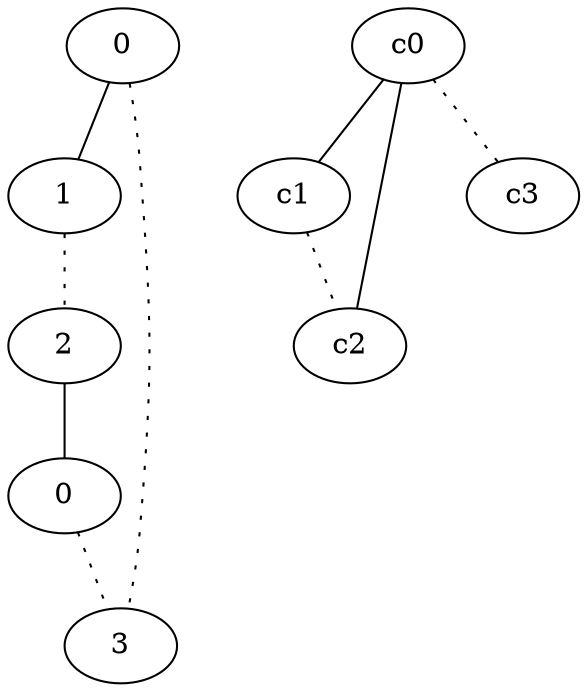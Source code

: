 graph {
a0[label=0];
a1[label=1];
a2[label=2];
a3[label=0];
a4[label=3];
a0 -- a1;
a0 -- a4 [style=dotted];
a1 -- a2 [style=dotted];
a2 -- a3;
a3 -- a4 [style=dotted];
c0 -- c1;
c0 -- c2;
c0 -- c3 [style=dotted];
c1 -- c2 [style=dotted];
}
